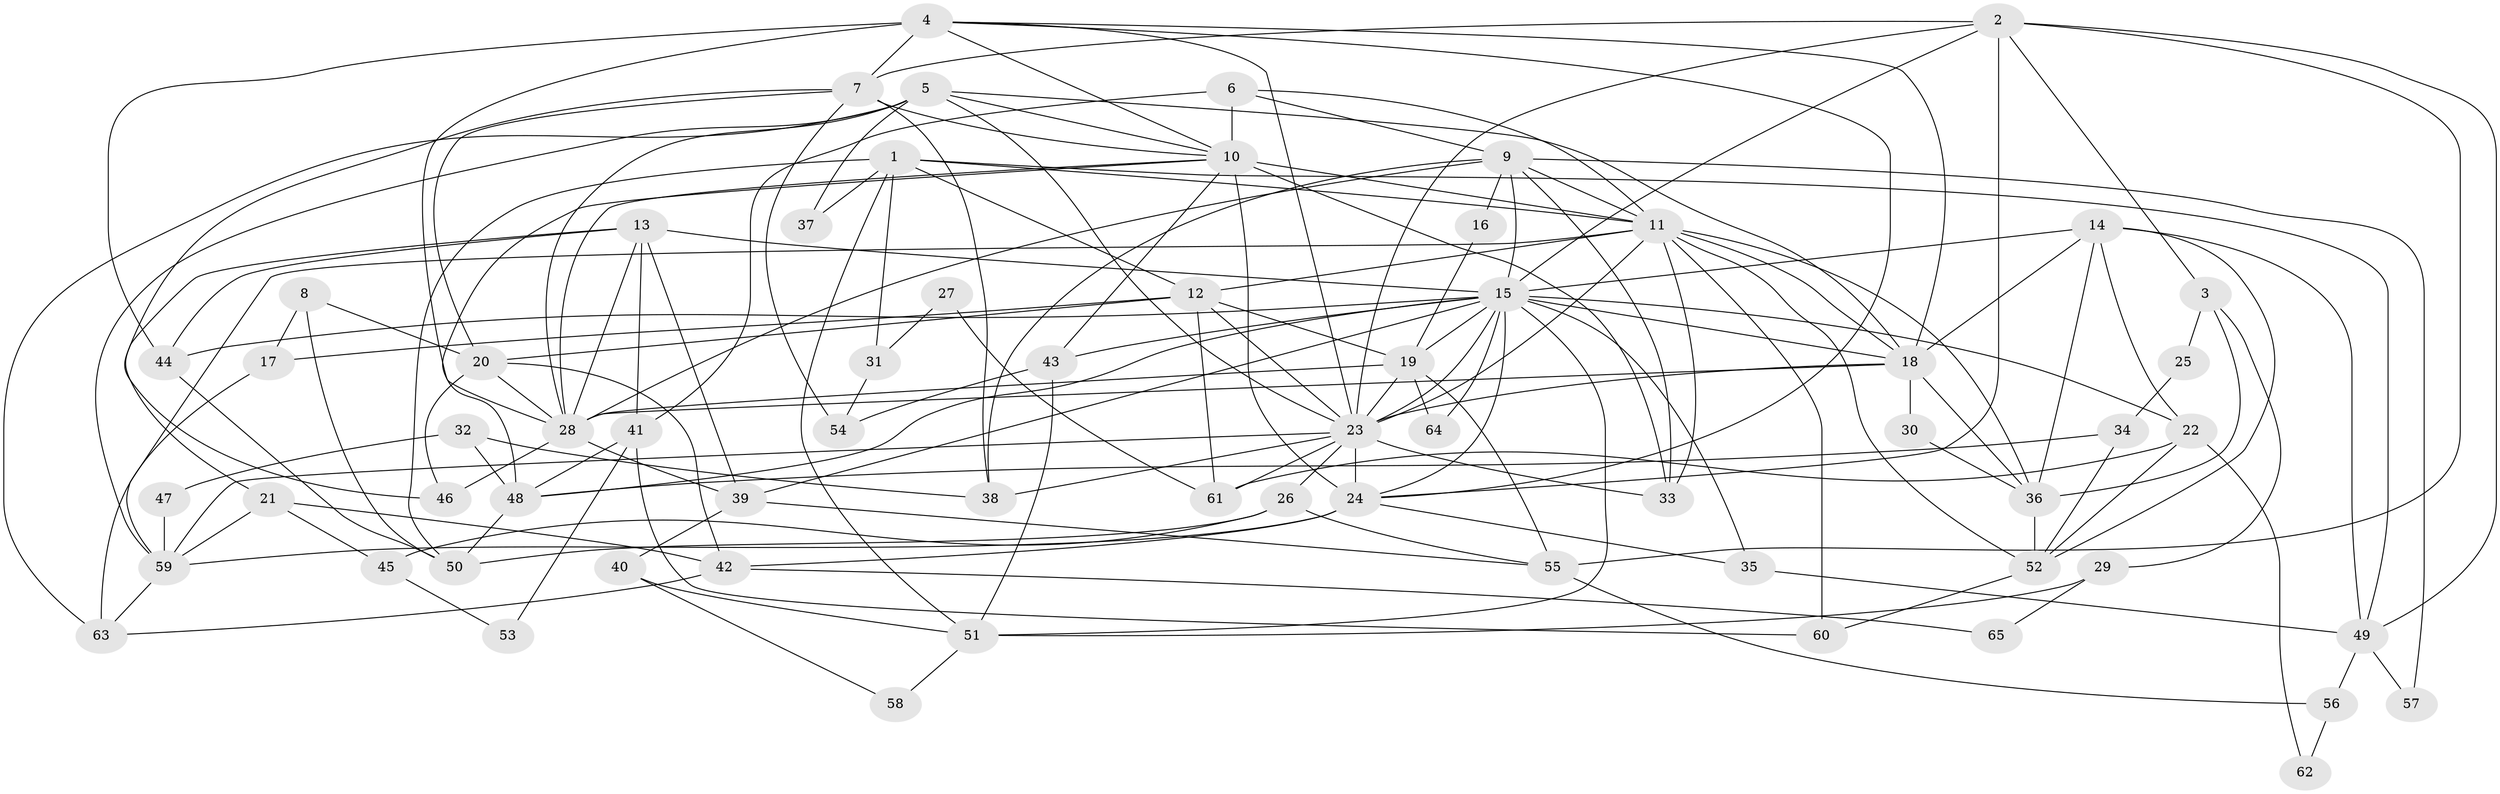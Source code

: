 // original degree distribution, {7: 0.056074766355140186, 5: 0.1308411214953271, 4: 0.2803738317757009, 2: 0.205607476635514, 3: 0.19626168224299065, 6: 0.11214953271028037, 9: 0.009345794392523364, 8: 0.009345794392523364}
// Generated by graph-tools (version 1.1) at 2025/50/03/04/25 22:50:51]
// undirected, 65 vertices, 162 edges
graph export_dot {
  node [color=gray90,style=filled];
  1;
  2;
  3;
  4;
  5;
  6;
  7;
  8;
  9;
  10;
  11;
  12;
  13;
  14;
  15;
  16;
  17;
  18;
  19;
  20;
  21;
  22;
  23;
  24;
  25;
  26;
  27;
  28;
  29;
  30;
  31;
  32;
  33;
  34;
  35;
  36;
  37;
  38;
  39;
  40;
  41;
  42;
  43;
  44;
  45;
  46;
  47;
  48;
  49;
  50;
  51;
  52;
  53;
  54;
  55;
  56;
  57;
  58;
  59;
  60;
  61;
  62;
  63;
  64;
  65;
  1 -- 11 [weight=1.0];
  1 -- 12 [weight=1.0];
  1 -- 31 [weight=1.0];
  1 -- 37 [weight=1.0];
  1 -- 49 [weight=1.0];
  1 -- 50 [weight=1.0];
  1 -- 51 [weight=1.0];
  2 -- 3 [weight=1.0];
  2 -- 7 [weight=1.0];
  2 -- 15 [weight=1.0];
  2 -- 23 [weight=1.0];
  2 -- 24 [weight=1.0];
  2 -- 49 [weight=1.0];
  2 -- 55 [weight=1.0];
  3 -- 25 [weight=1.0];
  3 -- 29 [weight=1.0];
  3 -- 36 [weight=1.0];
  4 -- 7 [weight=1.0];
  4 -- 10 [weight=1.0];
  4 -- 18 [weight=1.0];
  4 -- 23 [weight=1.0];
  4 -- 24 [weight=1.0];
  4 -- 28 [weight=2.0];
  4 -- 44 [weight=1.0];
  5 -- 10 [weight=1.0];
  5 -- 18 [weight=1.0];
  5 -- 23 [weight=1.0];
  5 -- 28 [weight=1.0];
  5 -- 37 [weight=1.0];
  5 -- 59 [weight=1.0];
  5 -- 63 [weight=1.0];
  6 -- 9 [weight=1.0];
  6 -- 10 [weight=1.0];
  6 -- 11 [weight=1.0];
  6 -- 41 [weight=1.0];
  7 -- 10 [weight=1.0];
  7 -- 20 [weight=1.0];
  7 -- 38 [weight=1.0];
  7 -- 46 [weight=1.0];
  7 -- 54 [weight=1.0];
  8 -- 17 [weight=1.0];
  8 -- 20 [weight=1.0];
  8 -- 50 [weight=1.0];
  9 -- 11 [weight=1.0];
  9 -- 15 [weight=1.0];
  9 -- 16 [weight=1.0];
  9 -- 28 [weight=1.0];
  9 -- 33 [weight=1.0];
  9 -- 38 [weight=1.0];
  9 -- 57 [weight=1.0];
  10 -- 11 [weight=3.0];
  10 -- 24 [weight=2.0];
  10 -- 28 [weight=1.0];
  10 -- 33 [weight=1.0];
  10 -- 43 [weight=1.0];
  10 -- 48 [weight=1.0];
  11 -- 12 [weight=1.0];
  11 -- 18 [weight=1.0];
  11 -- 23 [weight=1.0];
  11 -- 33 [weight=1.0];
  11 -- 36 [weight=1.0];
  11 -- 52 [weight=1.0];
  11 -- 59 [weight=1.0];
  11 -- 60 [weight=1.0];
  12 -- 17 [weight=1.0];
  12 -- 19 [weight=1.0];
  12 -- 20 [weight=1.0];
  12 -- 23 [weight=1.0];
  12 -- 61 [weight=1.0];
  13 -- 15 [weight=1.0];
  13 -- 21 [weight=1.0];
  13 -- 28 [weight=1.0];
  13 -- 39 [weight=1.0];
  13 -- 41 [weight=1.0];
  13 -- 44 [weight=1.0];
  14 -- 15 [weight=1.0];
  14 -- 18 [weight=1.0];
  14 -- 22 [weight=1.0];
  14 -- 36 [weight=1.0];
  14 -- 49 [weight=1.0];
  14 -- 52 [weight=1.0];
  15 -- 18 [weight=1.0];
  15 -- 19 [weight=1.0];
  15 -- 22 [weight=1.0];
  15 -- 23 [weight=1.0];
  15 -- 24 [weight=1.0];
  15 -- 35 [weight=1.0];
  15 -- 39 [weight=1.0];
  15 -- 43 [weight=1.0];
  15 -- 44 [weight=1.0];
  15 -- 48 [weight=1.0];
  15 -- 51 [weight=1.0];
  15 -- 64 [weight=1.0];
  16 -- 19 [weight=1.0];
  17 -- 63 [weight=1.0];
  18 -- 23 [weight=2.0];
  18 -- 28 [weight=1.0];
  18 -- 30 [weight=1.0];
  18 -- 36 [weight=1.0];
  19 -- 23 [weight=1.0];
  19 -- 28 [weight=1.0];
  19 -- 55 [weight=1.0];
  19 -- 64 [weight=1.0];
  20 -- 28 [weight=1.0];
  20 -- 42 [weight=1.0];
  20 -- 46 [weight=1.0];
  21 -- 42 [weight=1.0];
  21 -- 45 [weight=1.0];
  21 -- 59 [weight=1.0];
  22 -- 52 [weight=1.0];
  22 -- 61 [weight=1.0];
  22 -- 62 [weight=1.0];
  23 -- 24 [weight=1.0];
  23 -- 26 [weight=1.0];
  23 -- 33 [weight=1.0];
  23 -- 38 [weight=1.0];
  23 -- 59 [weight=1.0];
  23 -- 61 [weight=1.0];
  24 -- 35 [weight=1.0];
  24 -- 42 [weight=1.0];
  24 -- 59 [weight=1.0];
  25 -- 34 [weight=1.0];
  26 -- 45 [weight=1.0];
  26 -- 50 [weight=1.0];
  26 -- 55 [weight=1.0];
  27 -- 31 [weight=1.0];
  27 -- 61 [weight=1.0];
  28 -- 39 [weight=1.0];
  28 -- 46 [weight=1.0];
  29 -- 51 [weight=1.0];
  29 -- 65 [weight=1.0];
  30 -- 36 [weight=1.0];
  31 -- 54 [weight=1.0];
  32 -- 38 [weight=1.0];
  32 -- 47 [weight=1.0];
  32 -- 48 [weight=1.0];
  34 -- 48 [weight=1.0];
  34 -- 52 [weight=1.0];
  35 -- 49 [weight=1.0];
  36 -- 52 [weight=1.0];
  39 -- 40 [weight=1.0];
  39 -- 55 [weight=1.0];
  40 -- 51 [weight=1.0];
  40 -- 58 [weight=1.0];
  41 -- 48 [weight=1.0];
  41 -- 53 [weight=1.0];
  41 -- 60 [weight=1.0];
  42 -- 63 [weight=1.0];
  42 -- 65 [weight=1.0];
  43 -- 51 [weight=1.0];
  43 -- 54 [weight=1.0];
  44 -- 50 [weight=1.0];
  45 -- 53 [weight=1.0];
  47 -- 59 [weight=1.0];
  48 -- 50 [weight=1.0];
  49 -- 56 [weight=1.0];
  49 -- 57 [weight=1.0];
  51 -- 58 [weight=1.0];
  52 -- 60 [weight=1.0];
  55 -- 56 [weight=1.0];
  56 -- 62 [weight=1.0];
  59 -- 63 [weight=1.0];
}
